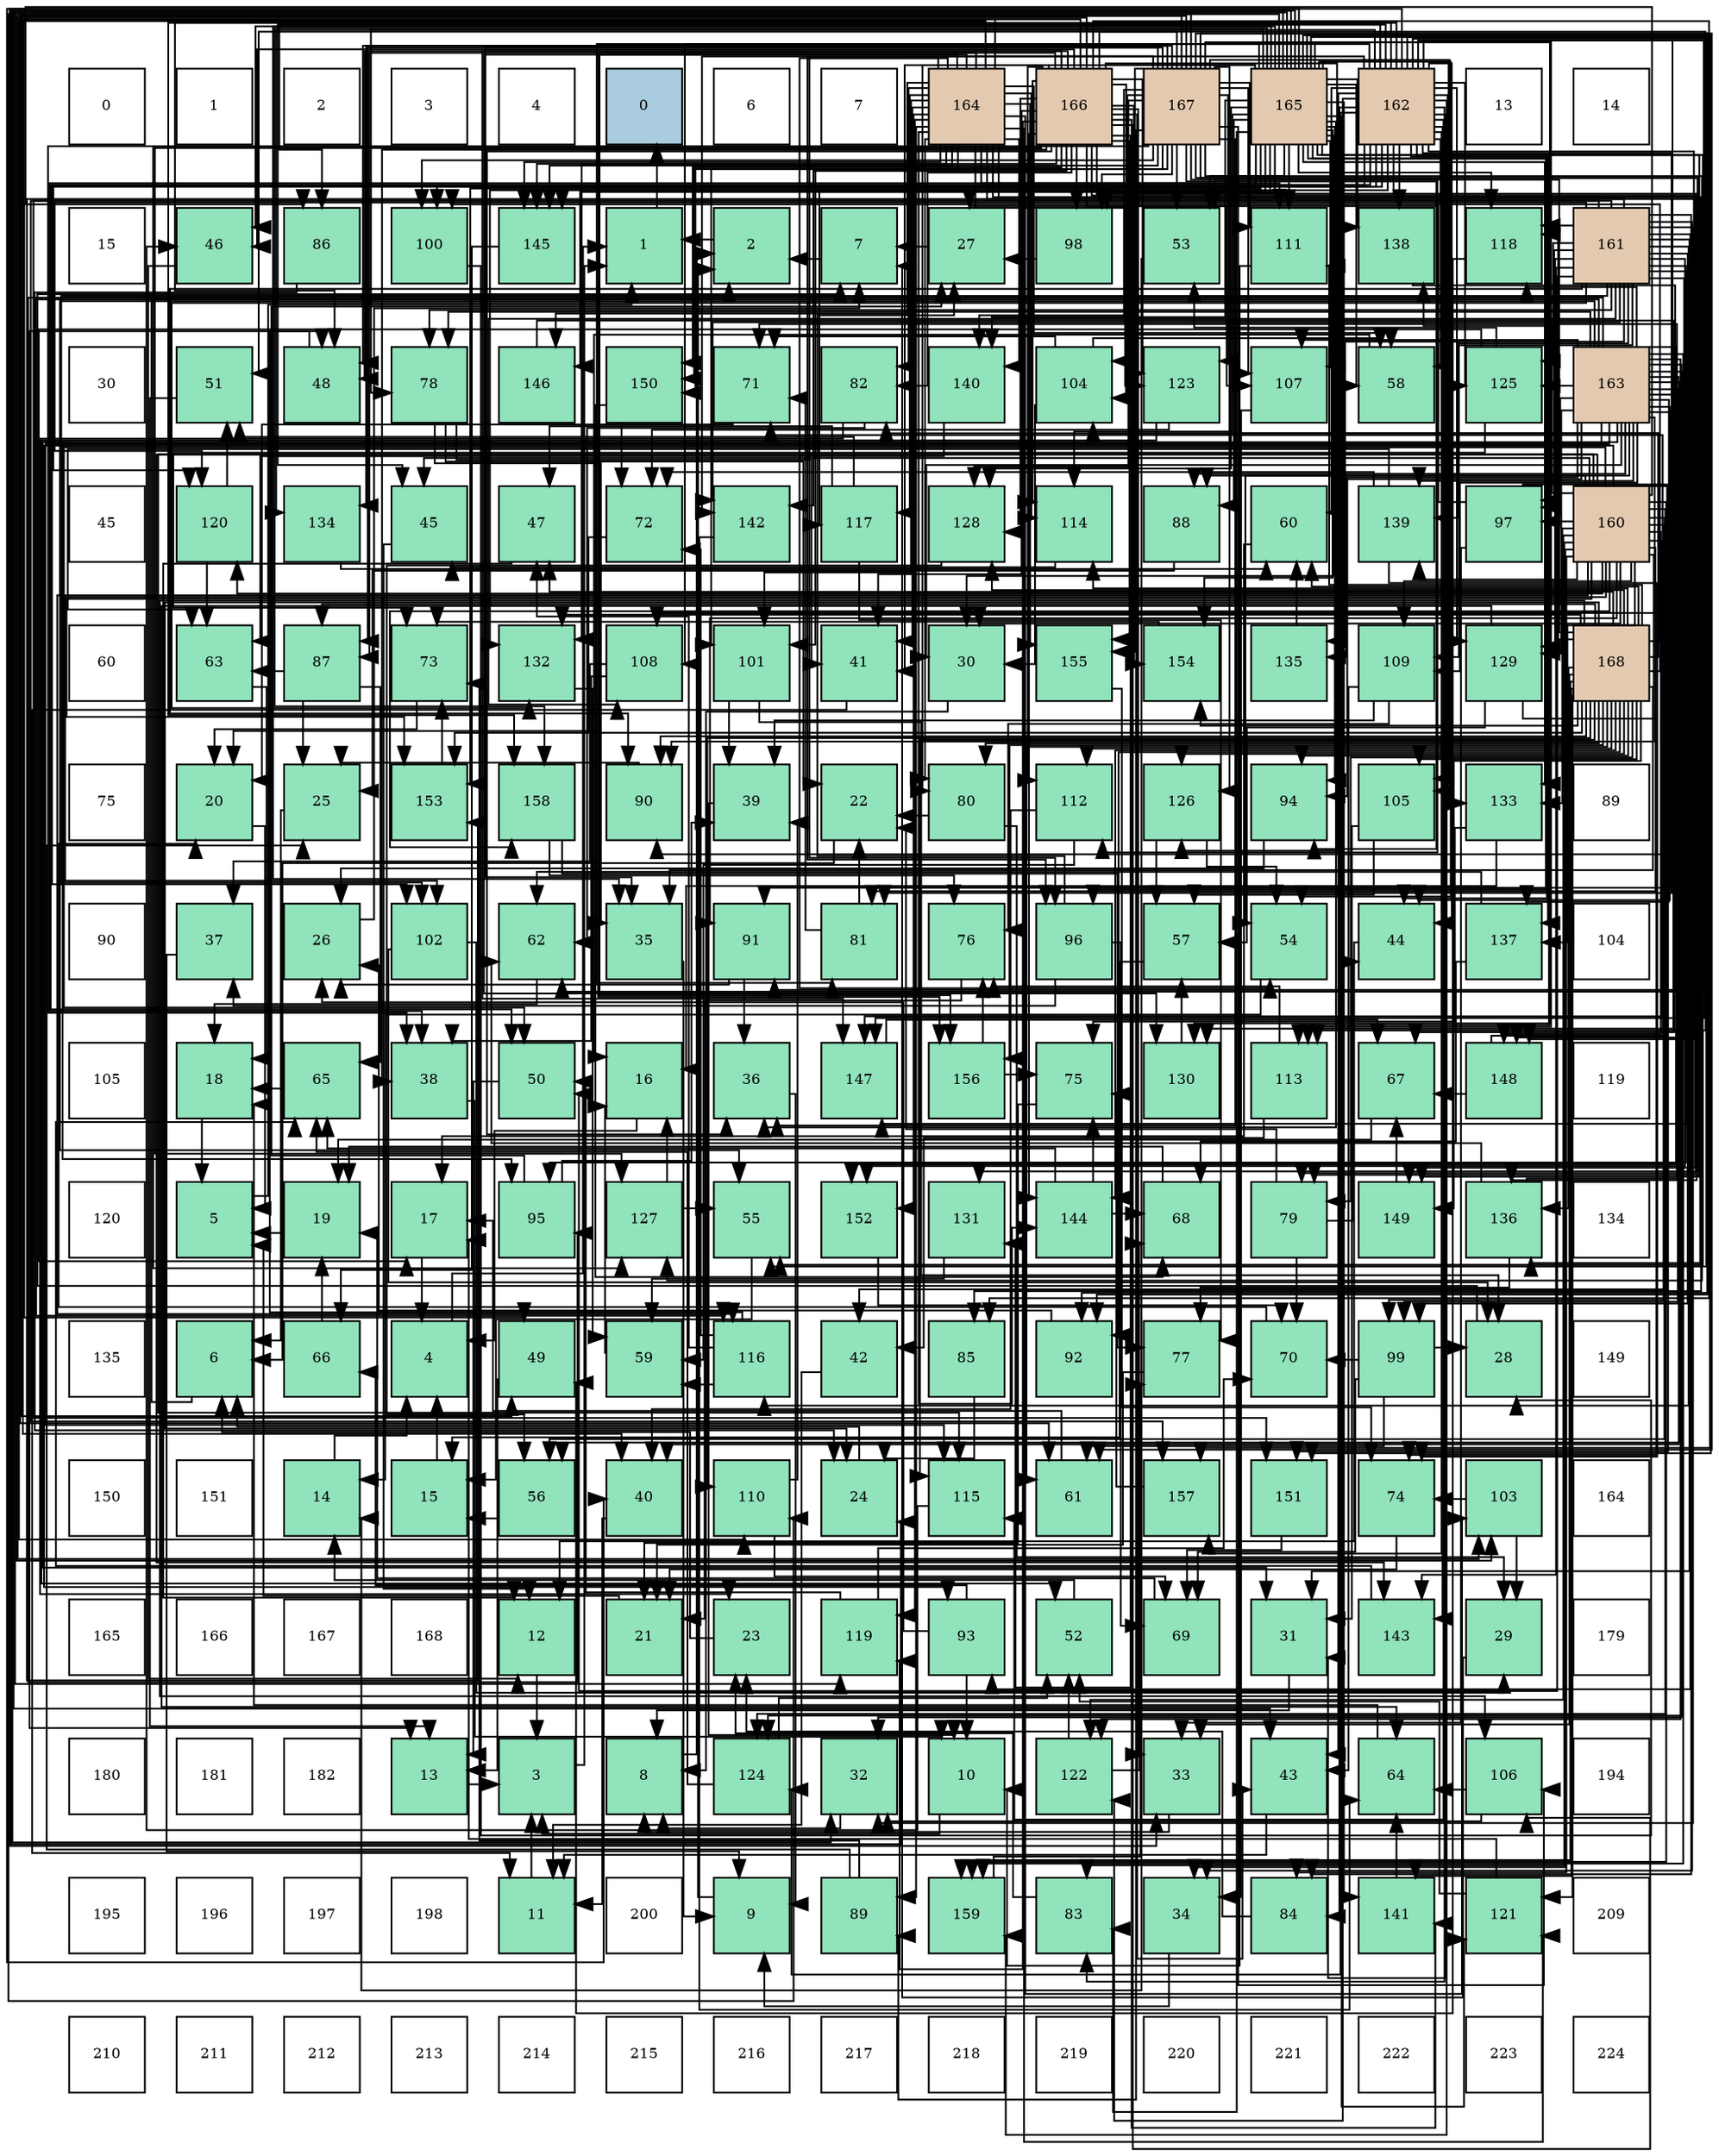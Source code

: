 digraph layout{
 rankdir=TB;
 splines=ortho;
 node [style=filled shape=square fixedsize=true width=0.6];
0[label="0", fontsize=8, fillcolor="#ffffff"];
1[label="1", fontsize=8, fillcolor="#ffffff"];
2[label="2", fontsize=8, fillcolor="#ffffff"];
3[label="3", fontsize=8, fillcolor="#ffffff"];
4[label="4", fontsize=8, fillcolor="#ffffff"];
5[label="0", fontsize=8, fillcolor="#a9ccde"];
6[label="6", fontsize=8, fillcolor="#ffffff"];
7[label="7", fontsize=8, fillcolor="#ffffff"];
8[label="164", fontsize=8, fillcolor="#e3c9af"];
9[label="166", fontsize=8, fillcolor="#e3c9af"];
10[label="167", fontsize=8, fillcolor="#e3c9af"];
11[label="165", fontsize=8, fillcolor="#e3c9af"];
12[label="162", fontsize=8, fillcolor="#e3c9af"];
13[label="13", fontsize=8, fillcolor="#ffffff"];
14[label="14", fontsize=8, fillcolor="#ffffff"];
15[label="15", fontsize=8, fillcolor="#ffffff"];
16[label="46", fontsize=8, fillcolor="#91e3bb"];
17[label="86", fontsize=8, fillcolor="#91e3bb"];
18[label="100", fontsize=8, fillcolor="#91e3bb"];
19[label="145", fontsize=8, fillcolor="#91e3bb"];
20[label="1", fontsize=8, fillcolor="#91e3bb"];
21[label="2", fontsize=8, fillcolor="#91e3bb"];
22[label="7", fontsize=8, fillcolor="#91e3bb"];
23[label="27", fontsize=8, fillcolor="#91e3bb"];
24[label="98", fontsize=8, fillcolor="#91e3bb"];
25[label="53", fontsize=8, fillcolor="#91e3bb"];
26[label="111", fontsize=8, fillcolor="#91e3bb"];
27[label="138", fontsize=8, fillcolor="#91e3bb"];
28[label="118", fontsize=8, fillcolor="#91e3bb"];
29[label="161", fontsize=8, fillcolor="#e3c9af"];
30[label="30", fontsize=8, fillcolor="#ffffff"];
31[label="51", fontsize=8, fillcolor="#91e3bb"];
32[label="48", fontsize=8, fillcolor="#91e3bb"];
33[label="78", fontsize=8, fillcolor="#91e3bb"];
34[label="146", fontsize=8, fillcolor="#91e3bb"];
35[label="150", fontsize=8, fillcolor="#91e3bb"];
36[label="71", fontsize=8, fillcolor="#91e3bb"];
37[label="82", fontsize=8, fillcolor="#91e3bb"];
38[label="140", fontsize=8, fillcolor="#91e3bb"];
39[label="104", fontsize=8, fillcolor="#91e3bb"];
40[label="123", fontsize=8, fillcolor="#91e3bb"];
41[label="107", fontsize=8, fillcolor="#91e3bb"];
42[label="58", fontsize=8, fillcolor="#91e3bb"];
43[label="125", fontsize=8, fillcolor="#91e3bb"];
44[label="163", fontsize=8, fillcolor="#e3c9af"];
45[label="45", fontsize=8, fillcolor="#ffffff"];
46[label="120", fontsize=8, fillcolor="#91e3bb"];
47[label="134", fontsize=8, fillcolor="#91e3bb"];
48[label="45", fontsize=8, fillcolor="#91e3bb"];
49[label="47", fontsize=8, fillcolor="#91e3bb"];
50[label="72", fontsize=8, fillcolor="#91e3bb"];
51[label="142", fontsize=8, fillcolor="#91e3bb"];
52[label="117", fontsize=8, fillcolor="#91e3bb"];
53[label="128", fontsize=8, fillcolor="#91e3bb"];
54[label="114", fontsize=8, fillcolor="#91e3bb"];
55[label="88", fontsize=8, fillcolor="#91e3bb"];
56[label="60", fontsize=8, fillcolor="#91e3bb"];
57[label="139", fontsize=8, fillcolor="#91e3bb"];
58[label="97", fontsize=8, fillcolor="#91e3bb"];
59[label="160", fontsize=8, fillcolor="#e3c9af"];
60[label="60", fontsize=8, fillcolor="#ffffff"];
61[label="63", fontsize=8, fillcolor="#91e3bb"];
62[label="87", fontsize=8, fillcolor="#91e3bb"];
63[label="73", fontsize=8, fillcolor="#91e3bb"];
64[label="132", fontsize=8, fillcolor="#91e3bb"];
65[label="108", fontsize=8, fillcolor="#91e3bb"];
66[label="101", fontsize=8, fillcolor="#91e3bb"];
67[label="41", fontsize=8, fillcolor="#91e3bb"];
68[label="30", fontsize=8, fillcolor="#91e3bb"];
69[label="155", fontsize=8, fillcolor="#91e3bb"];
70[label="154", fontsize=8, fillcolor="#91e3bb"];
71[label="135", fontsize=8, fillcolor="#91e3bb"];
72[label="109", fontsize=8, fillcolor="#91e3bb"];
73[label="129", fontsize=8, fillcolor="#91e3bb"];
74[label="168", fontsize=8, fillcolor="#e3c9af"];
75[label="75", fontsize=8, fillcolor="#ffffff"];
76[label="20", fontsize=8, fillcolor="#91e3bb"];
77[label="25", fontsize=8, fillcolor="#91e3bb"];
78[label="153", fontsize=8, fillcolor="#91e3bb"];
79[label="158", fontsize=8, fillcolor="#91e3bb"];
80[label="90", fontsize=8, fillcolor="#91e3bb"];
81[label="39", fontsize=8, fillcolor="#91e3bb"];
82[label="22", fontsize=8, fillcolor="#91e3bb"];
83[label="80", fontsize=8, fillcolor="#91e3bb"];
84[label="112", fontsize=8, fillcolor="#91e3bb"];
85[label="126", fontsize=8, fillcolor="#91e3bb"];
86[label="94", fontsize=8, fillcolor="#91e3bb"];
87[label="105", fontsize=8, fillcolor="#91e3bb"];
88[label="133", fontsize=8, fillcolor="#91e3bb"];
89[label="89", fontsize=8, fillcolor="#ffffff"];
90[label="90", fontsize=8, fillcolor="#ffffff"];
91[label="37", fontsize=8, fillcolor="#91e3bb"];
92[label="26", fontsize=8, fillcolor="#91e3bb"];
93[label="102", fontsize=8, fillcolor="#91e3bb"];
94[label="62", fontsize=8, fillcolor="#91e3bb"];
95[label="35", fontsize=8, fillcolor="#91e3bb"];
96[label="91", fontsize=8, fillcolor="#91e3bb"];
97[label="81", fontsize=8, fillcolor="#91e3bb"];
98[label="76", fontsize=8, fillcolor="#91e3bb"];
99[label="96", fontsize=8, fillcolor="#91e3bb"];
100[label="57", fontsize=8, fillcolor="#91e3bb"];
101[label="54", fontsize=8, fillcolor="#91e3bb"];
102[label="44", fontsize=8, fillcolor="#91e3bb"];
103[label="137", fontsize=8, fillcolor="#91e3bb"];
104[label="104", fontsize=8, fillcolor="#ffffff"];
105[label="105", fontsize=8, fillcolor="#ffffff"];
106[label="18", fontsize=8, fillcolor="#91e3bb"];
107[label="65", fontsize=8, fillcolor="#91e3bb"];
108[label="38", fontsize=8, fillcolor="#91e3bb"];
109[label="50", fontsize=8, fillcolor="#91e3bb"];
110[label="16", fontsize=8, fillcolor="#91e3bb"];
111[label="36", fontsize=8, fillcolor="#91e3bb"];
112[label="147", fontsize=8, fillcolor="#91e3bb"];
113[label="156", fontsize=8, fillcolor="#91e3bb"];
114[label="75", fontsize=8, fillcolor="#91e3bb"];
115[label="130", fontsize=8, fillcolor="#91e3bb"];
116[label="113", fontsize=8, fillcolor="#91e3bb"];
117[label="67", fontsize=8, fillcolor="#91e3bb"];
118[label="148", fontsize=8, fillcolor="#91e3bb"];
119[label="119", fontsize=8, fillcolor="#ffffff"];
120[label="120", fontsize=8, fillcolor="#ffffff"];
121[label="5", fontsize=8, fillcolor="#91e3bb"];
122[label="19", fontsize=8, fillcolor="#91e3bb"];
123[label="17", fontsize=8, fillcolor="#91e3bb"];
124[label="95", fontsize=8, fillcolor="#91e3bb"];
125[label="127", fontsize=8, fillcolor="#91e3bb"];
126[label="55", fontsize=8, fillcolor="#91e3bb"];
127[label="152", fontsize=8, fillcolor="#91e3bb"];
128[label="131", fontsize=8, fillcolor="#91e3bb"];
129[label="144", fontsize=8, fillcolor="#91e3bb"];
130[label="68", fontsize=8, fillcolor="#91e3bb"];
131[label="79", fontsize=8, fillcolor="#91e3bb"];
132[label="149", fontsize=8, fillcolor="#91e3bb"];
133[label="136", fontsize=8, fillcolor="#91e3bb"];
134[label="134", fontsize=8, fillcolor="#ffffff"];
135[label="135", fontsize=8, fillcolor="#ffffff"];
136[label="6", fontsize=8, fillcolor="#91e3bb"];
137[label="66", fontsize=8, fillcolor="#91e3bb"];
138[label="4", fontsize=8, fillcolor="#91e3bb"];
139[label="49", fontsize=8, fillcolor="#91e3bb"];
140[label="59", fontsize=8, fillcolor="#91e3bb"];
141[label="116", fontsize=8, fillcolor="#91e3bb"];
142[label="42", fontsize=8, fillcolor="#91e3bb"];
143[label="85", fontsize=8, fillcolor="#91e3bb"];
144[label="92", fontsize=8, fillcolor="#91e3bb"];
145[label="77", fontsize=8, fillcolor="#91e3bb"];
146[label="70", fontsize=8, fillcolor="#91e3bb"];
147[label="99", fontsize=8, fillcolor="#91e3bb"];
148[label="28", fontsize=8, fillcolor="#91e3bb"];
149[label="149", fontsize=8, fillcolor="#ffffff"];
150[label="150", fontsize=8, fillcolor="#ffffff"];
151[label="151", fontsize=8, fillcolor="#ffffff"];
152[label="14", fontsize=8, fillcolor="#91e3bb"];
153[label="15", fontsize=8, fillcolor="#91e3bb"];
154[label="56", fontsize=8, fillcolor="#91e3bb"];
155[label="40", fontsize=8, fillcolor="#91e3bb"];
156[label="110", fontsize=8, fillcolor="#91e3bb"];
157[label="24", fontsize=8, fillcolor="#91e3bb"];
158[label="115", fontsize=8, fillcolor="#91e3bb"];
159[label="61", fontsize=8, fillcolor="#91e3bb"];
160[label="157", fontsize=8, fillcolor="#91e3bb"];
161[label="151", fontsize=8, fillcolor="#91e3bb"];
162[label="74", fontsize=8, fillcolor="#91e3bb"];
163[label="103", fontsize=8, fillcolor="#91e3bb"];
164[label="164", fontsize=8, fillcolor="#ffffff"];
165[label="165", fontsize=8, fillcolor="#ffffff"];
166[label="166", fontsize=8, fillcolor="#ffffff"];
167[label="167", fontsize=8, fillcolor="#ffffff"];
168[label="168", fontsize=8, fillcolor="#ffffff"];
169[label="12", fontsize=8, fillcolor="#91e3bb"];
170[label="21", fontsize=8, fillcolor="#91e3bb"];
171[label="23", fontsize=8, fillcolor="#91e3bb"];
172[label="119", fontsize=8, fillcolor="#91e3bb"];
173[label="93", fontsize=8, fillcolor="#91e3bb"];
174[label="52", fontsize=8, fillcolor="#91e3bb"];
175[label="69", fontsize=8, fillcolor="#91e3bb"];
176[label="31", fontsize=8, fillcolor="#91e3bb"];
177[label="143", fontsize=8, fillcolor="#91e3bb"];
178[label="29", fontsize=8, fillcolor="#91e3bb"];
179[label="179", fontsize=8, fillcolor="#ffffff"];
180[label="180", fontsize=8, fillcolor="#ffffff"];
181[label="181", fontsize=8, fillcolor="#ffffff"];
182[label="182", fontsize=8, fillcolor="#ffffff"];
183[label="13", fontsize=8, fillcolor="#91e3bb"];
184[label="3", fontsize=8, fillcolor="#91e3bb"];
185[label="8", fontsize=8, fillcolor="#91e3bb"];
186[label="124", fontsize=8, fillcolor="#91e3bb"];
187[label="32", fontsize=8, fillcolor="#91e3bb"];
188[label="10", fontsize=8, fillcolor="#91e3bb"];
189[label="122", fontsize=8, fillcolor="#91e3bb"];
190[label="33", fontsize=8, fillcolor="#91e3bb"];
191[label="43", fontsize=8, fillcolor="#91e3bb"];
192[label="64", fontsize=8, fillcolor="#91e3bb"];
193[label="106", fontsize=8, fillcolor="#91e3bb"];
194[label="194", fontsize=8, fillcolor="#ffffff"];
195[label="195", fontsize=8, fillcolor="#ffffff"];
196[label="196", fontsize=8, fillcolor="#ffffff"];
197[label="197", fontsize=8, fillcolor="#ffffff"];
198[label="198", fontsize=8, fillcolor="#ffffff"];
199[label="11", fontsize=8, fillcolor="#91e3bb"];
200[label="200", fontsize=8, fillcolor="#ffffff"];
201[label="9", fontsize=8, fillcolor="#91e3bb"];
202[label="89", fontsize=8, fillcolor="#91e3bb"];
203[label="159", fontsize=8, fillcolor="#91e3bb"];
204[label="83", fontsize=8, fillcolor="#91e3bb"];
205[label="34", fontsize=8, fillcolor="#91e3bb"];
206[label="84", fontsize=8, fillcolor="#91e3bb"];
207[label="141", fontsize=8, fillcolor="#91e3bb"];
208[label="121", fontsize=8, fillcolor="#91e3bb"];
209[label="209", fontsize=8, fillcolor="#ffffff"];
210[label="210", fontsize=8, fillcolor="#ffffff"];
211[label="211", fontsize=8, fillcolor="#ffffff"];
212[label="212", fontsize=8, fillcolor="#ffffff"];
213[label="213", fontsize=8, fillcolor="#ffffff"];
214[label="214", fontsize=8, fillcolor="#ffffff"];
215[label="215", fontsize=8, fillcolor="#ffffff"];
216[label="216", fontsize=8, fillcolor="#ffffff"];
217[label="217", fontsize=8, fillcolor="#ffffff"];
218[label="218", fontsize=8, fillcolor="#ffffff"];
219[label="219", fontsize=8, fillcolor="#ffffff"];
220[label="220", fontsize=8, fillcolor="#ffffff"];
221[label="221", fontsize=8, fillcolor="#ffffff"];
222[label="222", fontsize=8, fillcolor="#ffffff"];
223[label="223", fontsize=8, fillcolor="#ffffff"];
224[label="224", fontsize=8, fillcolor="#ffffff"];
edge [constraint=false, style=vis];20 -> 5;
21 -> 20;
184 -> 20;
138 -> 20;
121 -> 20;
136 -> 21;
22 -> 21;
185 -> 21;
201 -> 21;
188 -> 184;
199 -> 184;
169 -> 184;
183 -> 184;
152 -> 138;
153 -> 138;
110 -> 138;
123 -> 138;
106 -> 121;
122 -> 121;
76 -> 121;
170 -> 121;
82 -> 136;
171 -> 136;
157 -> 136;
77 -> 136;
92 -> 22;
23 -> 22;
148 -> 22;
178 -> 22;
68 -> 185;
176 -> 185;
187 -> 185;
190 -> 185;
205 -> 201;
95 -> 201;
111 -> 201;
91 -> 201;
108 -> 188;
81 -> 188;
155 -> 199;
67 -> 199;
142 -> 199;
191 -> 199;
102 -> 169;
48 -> 169;
16 -> 169;
49 -> 169;
32 -> 183;
139 -> 183;
109 -> 183;
31 -> 183;
174 -> 152;
25 -> 152;
101 -> 152;
126 -> 153;
154 -> 153;
100 -> 153;
42 -> 110;
140 -> 110;
56 -> 123;
159 -> 123;
94 -> 106;
61 -> 106;
192 -> 106;
107 -> 106;
137 -> 122;
117 -> 122;
130 -> 122;
175 -> 122;
146 -> 76;
36 -> 76;
50 -> 76;
63 -> 76;
162 -> 170;
114 -> 170;
98 -> 170;
145 -> 170;
33 -> 82;
33 -> 95;
33 -> 67;
131 -> 82;
131 -> 102;
131 -> 146;
83 -> 82;
83 -> 178;
97 -> 82;
97 -> 36;
37 -> 171;
37 -> 94;
204 -> 171;
206 -> 171;
143 -> 157;
17 -> 157;
62 -> 77;
62 -> 61;
62 -> 107;
55 -> 77;
202 -> 77;
202 -> 63;
80 -> 77;
96 -> 92;
96 -> 111;
144 -> 92;
173 -> 188;
173 -> 92;
173 -> 137;
86 -> 92;
124 -> 23;
124 -> 81;
99 -> 23;
99 -> 91;
99 -> 175;
58 -> 23;
58 -> 190;
58 -> 142;
24 -> 23;
147 -> 148;
147 -> 159;
147 -> 175;
147 -> 146;
18 -> 148;
66 -> 148;
66 -> 81;
93 -> 148;
93 -> 178;
163 -> 178;
163 -> 162;
39 -> 68;
39 -> 42;
39 -> 36;
87 -> 176;
87 -> 100;
193 -> 187;
193 -> 192;
41 -> 205;
65 -> 91;
65 -> 108;
72 -> 81;
72 -> 191;
72 -> 98;
156 -> 81;
156 -> 175;
26 -> 188;
84 -> 155;
84 -> 140;
116 -> 142;
116 -> 98;
54 -> 48;
158 -> 16;
141 -> 49;
141 -> 32;
141 -> 140;
141 -> 50;
52 -> 49;
52 -> 31;
52 -> 145;
28 -> 139;
172 -> 109;
172 -> 146;
46 -> 31;
46 -> 61;
208 -> 123;
208 -> 174;
189 -> 174;
189 -> 130;
40 -> 174;
40 -> 50;
186 -> 174;
186 -> 107;
43 -> 123;
43 -> 25;
43 -> 63;
85 -> 101;
85 -> 100;
125 -> 110;
125 -> 126;
53 -> 154;
73 -> 100;
73 -> 192;
73 -> 162;
115 -> 100;
128 -> 140;
64 -> 140;
88 -> 110;
88 -> 114;
47 -> 56;
71 -> 56;
133 -> 94;
133 -> 36;
133 -> 145;
103 -> 94;
103 -> 130;
27 -> 94;
57 -> 61;
57 -> 50;
57 -> 162;
38 -> 61;
207 -> 192;
51 -> 192;
177 -> 107;
129 -> 107;
129 -> 130;
129 -> 114;
19 -> 137;
34 -> 117;
112 -> 117;
118 -> 117;
118 -> 36;
132 -> 117;
35 -> 130;
35 -> 50;
161 -> 175;
127 -> 146;
78 -> 63;
70 -> 63;
69 -> 162;
113 -> 114;
113 -> 98;
160 -> 114;
79 -> 98;
79 -> 145;
203 -> 145;
59 -> 68;
59 -> 205;
59 -> 48;
59 -> 154;
59 -> 97;
59 -> 204;
59 -> 206;
59 -> 17;
59 -> 55;
59 -> 80;
59 -> 96;
59 -> 173;
59 -> 124;
59 -> 58;
59 -> 147;
59 -> 93;
59 -> 72;
59 -> 158;
59 -> 141;
59 -> 46;
59 -> 189;
59 -> 186;
59 -> 88;
59 -> 103;
59 -> 27;
59 -> 57;
59 -> 177;
59 -> 112;
59 -> 118;
59 -> 161;
59 -> 78;
59 -> 79;
59 -> 203;
29 -> 176;
29 -> 187;
29 -> 205;
29 -> 109;
29 -> 33;
29 -> 206;
29 -> 80;
29 -> 173;
29 -> 124;
29 -> 58;
29 -> 147;
29 -> 93;
29 -> 65;
29 -> 72;
29 -> 141;
29 -> 28;
29 -> 46;
29 -> 43;
29 -> 73;
29 -> 64;
29 -> 71;
29 -> 57;
29 -> 51;
29 -> 177;
29 -> 112;
29 -> 118;
29 -> 161;
29 -> 127;
29 -> 78;
29 -> 160;
12 -> 176;
12 -> 155;
12 -> 191;
12 -> 102;
12 -> 48;
12 -> 32;
12 -> 109;
12 -> 126;
12 -> 42;
12 -> 56;
12 -> 33;
12 -> 97;
12 -> 204;
12 -> 206;
12 -> 17;
12 -> 80;
12 -> 96;
12 -> 24;
12 -> 18;
12 -> 93;
12 -> 65;
12 -> 116;
12 -> 158;
12 -> 46;
12 -> 189;
12 -> 186;
12 -> 43;
12 -> 73;
12 -> 88;
12 -> 103;
12 -> 27;
12 -> 51;
12 -> 177;
12 -> 19;
12 -> 112;
12 -> 118;
12 -> 160;
12 -> 79;
12 -> 203;
44 -> 68;
44 -> 176;
44 -> 187;
44 -> 155;
44 -> 102;
44 -> 109;
44 -> 101;
44 -> 126;
44 -> 154;
44 -> 33;
44 -> 55;
44 -> 96;
44 -> 86;
44 -> 124;
44 -> 58;
44 -> 147;
44 -> 41;
44 -> 65;
44 -> 72;
44 -> 158;
44 -> 141;
44 -> 28;
44 -> 189;
44 -> 186;
44 -> 43;
44 -> 73;
44 -> 115;
44 -> 71;
44 -> 103;
44 -> 57;
44 -> 127;
44 -> 203;
8 -> 155;
8 -> 67;
8 -> 139;
8 -> 101;
8 -> 42;
8 -> 83;
8 -> 37;
8 -> 143;
8 -> 62;
8 -> 202;
8 -> 99;
8 -> 66;
8 -> 163;
8 -> 26;
8 -> 54;
8 -> 52;
8 -> 172;
8 -> 208;
8 -> 40;
8 -> 125;
8 -> 115;
8 -> 64;
8 -> 133;
8 -> 38;
8 -> 51;
8 -> 129;
8 -> 19;
8 -> 34;
8 -> 132;
8 -> 35;
8 -> 127;
8 -> 69;
8 -> 113;
11 -> 157;
11 -> 68;
11 -> 187;
11 -> 190;
11 -> 95;
11 -> 111;
11 -> 108;
11 -> 67;
11 -> 191;
11 -> 102;
11 -> 16;
11 -> 25;
11 -> 101;
11 -> 126;
11 -> 42;
11 -> 159;
11 -> 97;
11 -> 204;
11 -> 55;
11 -> 144;
11 -> 86;
11 -> 99;
11 -> 87;
11 -> 41;
11 -> 26;
11 -> 54;
11 -> 52;
11 -> 28;
11 -> 172;
11 -> 208;
11 -> 53;
11 -> 115;
11 -> 64;
11 -> 88;
11 -> 47;
11 -> 27;
11 -> 38;
11 -> 207;
11 -> 34;
11 -> 132;
11 -> 161;
11 -> 78;
11 -> 70;
11 -> 160;
11 -> 79;
9 -> 190;
9 -> 111;
9 -> 108;
9 -> 67;
9 -> 191;
9 -> 16;
9 -> 32;
9 -> 131;
9 -> 83;
9 -> 37;
9 -> 143;
9 -> 24;
9 -> 66;
9 -> 163;
9 -> 39;
9 -> 193;
9 -> 41;
9 -> 156;
9 -> 84;
9 -> 116;
9 -> 54;
9 -> 172;
9 -> 40;
9 -> 85;
9 -> 125;
9 -> 53;
9 -> 128;
9 -> 133;
9 -> 207;
9 -> 129;
9 -> 19;
9 -> 112;
9 -> 35;
9 -> 70;
9 -> 69;
9 -> 113;
10 -> 95;
10 -> 111;
10 -> 108;
10 -> 32;
10 -> 139;
10 -> 31;
10 -> 25;
10 -> 159;
10 -> 131;
10 -> 62;
10 -> 202;
10 -> 144;
10 -> 86;
10 -> 99;
10 -> 24;
10 -> 18;
10 -> 66;
10 -> 163;
10 -> 39;
10 -> 87;
10 -> 193;
10 -> 41;
10 -> 156;
10 -> 26;
10 -> 84;
10 -> 116;
10 -> 40;
10 -> 85;
10 -> 125;
10 -> 53;
10 -> 128;
10 -> 47;
10 -> 38;
10 -> 19;
10 -> 35;
10 -> 69;
74 -> 157;
74 -> 190;
74 -> 95;
74 -> 49;
74 -> 25;
74 -> 56;
74 -> 159;
74 -> 131;
74 -> 83;
74 -> 37;
74 -> 62;
74 -> 80;
74 -> 144;
74 -> 86;
74 -> 18;
74 -> 39;
74 -> 87;
74 -> 193;
74 -> 156;
74 -> 26;
74 -> 84;
74 -> 54;
74 -> 158;
74 -> 28;
74 -> 208;
74 -> 85;
74 -> 53;
74 -> 64;
74 -> 133;
74 -> 207;
74 -> 129;
74 -> 132;
74 -> 78;
74 -> 70;
74 -> 113;
74 -> 203;
edge [constraint=true, style=invis];
0 -> 15 -> 30 -> 45 -> 60 -> 75 -> 90 -> 105 -> 120 -> 135 -> 150 -> 165 -> 180 -> 195 -> 210;
1 -> 16 -> 31 -> 46 -> 61 -> 76 -> 91 -> 106 -> 121 -> 136 -> 151 -> 166 -> 181 -> 196 -> 211;
2 -> 17 -> 32 -> 47 -> 62 -> 77 -> 92 -> 107 -> 122 -> 137 -> 152 -> 167 -> 182 -> 197 -> 212;
3 -> 18 -> 33 -> 48 -> 63 -> 78 -> 93 -> 108 -> 123 -> 138 -> 153 -> 168 -> 183 -> 198 -> 213;
4 -> 19 -> 34 -> 49 -> 64 -> 79 -> 94 -> 109 -> 124 -> 139 -> 154 -> 169 -> 184 -> 199 -> 214;
5 -> 20 -> 35 -> 50 -> 65 -> 80 -> 95 -> 110 -> 125 -> 140 -> 155 -> 170 -> 185 -> 200 -> 215;
6 -> 21 -> 36 -> 51 -> 66 -> 81 -> 96 -> 111 -> 126 -> 141 -> 156 -> 171 -> 186 -> 201 -> 216;
7 -> 22 -> 37 -> 52 -> 67 -> 82 -> 97 -> 112 -> 127 -> 142 -> 157 -> 172 -> 187 -> 202 -> 217;
8 -> 23 -> 38 -> 53 -> 68 -> 83 -> 98 -> 113 -> 128 -> 143 -> 158 -> 173 -> 188 -> 203 -> 218;
9 -> 24 -> 39 -> 54 -> 69 -> 84 -> 99 -> 114 -> 129 -> 144 -> 159 -> 174 -> 189 -> 204 -> 219;
10 -> 25 -> 40 -> 55 -> 70 -> 85 -> 100 -> 115 -> 130 -> 145 -> 160 -> 175 -> 190 -> 205 -> 220;
11 -> 26 -> 41 -> 56 -> 71 -> 86 -> 101 -> 116 -> 131 -> 146 -> 161 -> 176 -> 191 -> 206 -> 221;
12 -> 27 -> 42 -> 57 -> 72 -> 87 -> 102 -> 117 -> 132 -> 147 -> 162 -> 177 -> 192 -> 207 -> 222;
13 -> 28 -> 43 -> 58 -> 73 -> 88 -> 103 -> 118 -> 133 -> 148 -> 163 -> 178 -> 193 -> 208 -> 223;
14 -> 29 -> 44 -> 59 -> 74 -> 89 -> 104 -> 119 -> 134 -> 149 -> 164 -> 179 -> 194 -> 209 -> 224;
rank = same {0 -> 1 -> 2 -> 3 -> 4 -> 5 -> 6 -> 7 -> 8 -> 9 -> 10 -> 11 -> 12 -> 13 -> 14};
rank = same {15 -> 16 -> 17 -> 18 -> 19 -> 20 -> 21 -> 22 -> 23 -> 24 -> 25 -> 26 -> 27 -> 28 -> 29};
rank = same {30 -> 31 -> 32 -> 33 -> 34 -> 35 -> 36 -> 37 -> 38 -> 39 -> 40 -> 41 -> 42 -> 43 -> 44};
rank = same {45 -> 46 -> 47 -> 48 -> 49 -> 50 -> 51 -> 52 -> 53 -> 54 -> 55 -> 56 -> 57 -> 58 -> 59};
rank = same {60 -> 61 -> 62 -> 63 -> 64 -> 65 -> 66 -> 67 -> 68 -> 69 -> 70 -> 71 -> 72 -> 73 -> 74};
rank = same {75 -> 76 -> 77 -> 78 -> 79 -> 80 -> 81 -> 82 -> 83 -> 84 -> 85 -> 86 -> 87 -> 88 -> 89};
rank = same {90 -> 91 -> 92 -> 93 -> 94 -> 95 -> 96 -> 97 -> 98 -> 99 -> 100 -> 101 -> 102 -> 103 -> 104};
rank = same {105 -> 106 -> 107 -> 108 -> 109 -> 110 -> 111 -> 112 -> 113 -> 114 -> 115 -> 116 -> 117 -> 118 -> 119};
rank = same {120 -> 121 -> 122 -> 123 -> 124 -> 125 -> 126 -> 127 -> 128 -> 129 -> 130 -> 131 -> 132 -> 133 -> 134};
rank = same {135 -> 136 -> 137 -> 138 -> 139 -> 140 -> 141 -> 142 -> 143 -> 144 -> 145 -> 146 -> 147 -> 148 -> 149};
rank = same {150 -> 151 -> 152 -> 153 -> 154 -> 155 -> 156 -> 157 -> 158 -> 159 -> 160 -> 161 -> 162 -> 163 -> 164};
rank = same {165 -> 166 -> 167 -> 168 -> 169 -> 170 -> 171 -> 172 -> 173 -> 174 -> 175 -> 176 -> 177 -> 178 -> 179};
rank = same {180 -> 181 -> 182 -> 183 -> 184 -> 185 -> 186 -> 187 -> 188 -> 189 -> 190 -> 191 -> 192 -> 193 -> 194};
rank = same {195 -> 196 -> 197 -> 198 -> 199 -> 200 -> 201 -> 202 -> 203 -> 204 -> 205 -> 206 -> 207 -> 208 -> 209};
rank = same {210 -> 211 -> 212 -> 213 -> 214 -> 215 -> 216 -> 217 -> 218 -> 219 -> 220 -> 221 -> 222 -> 223 -> 224};
}